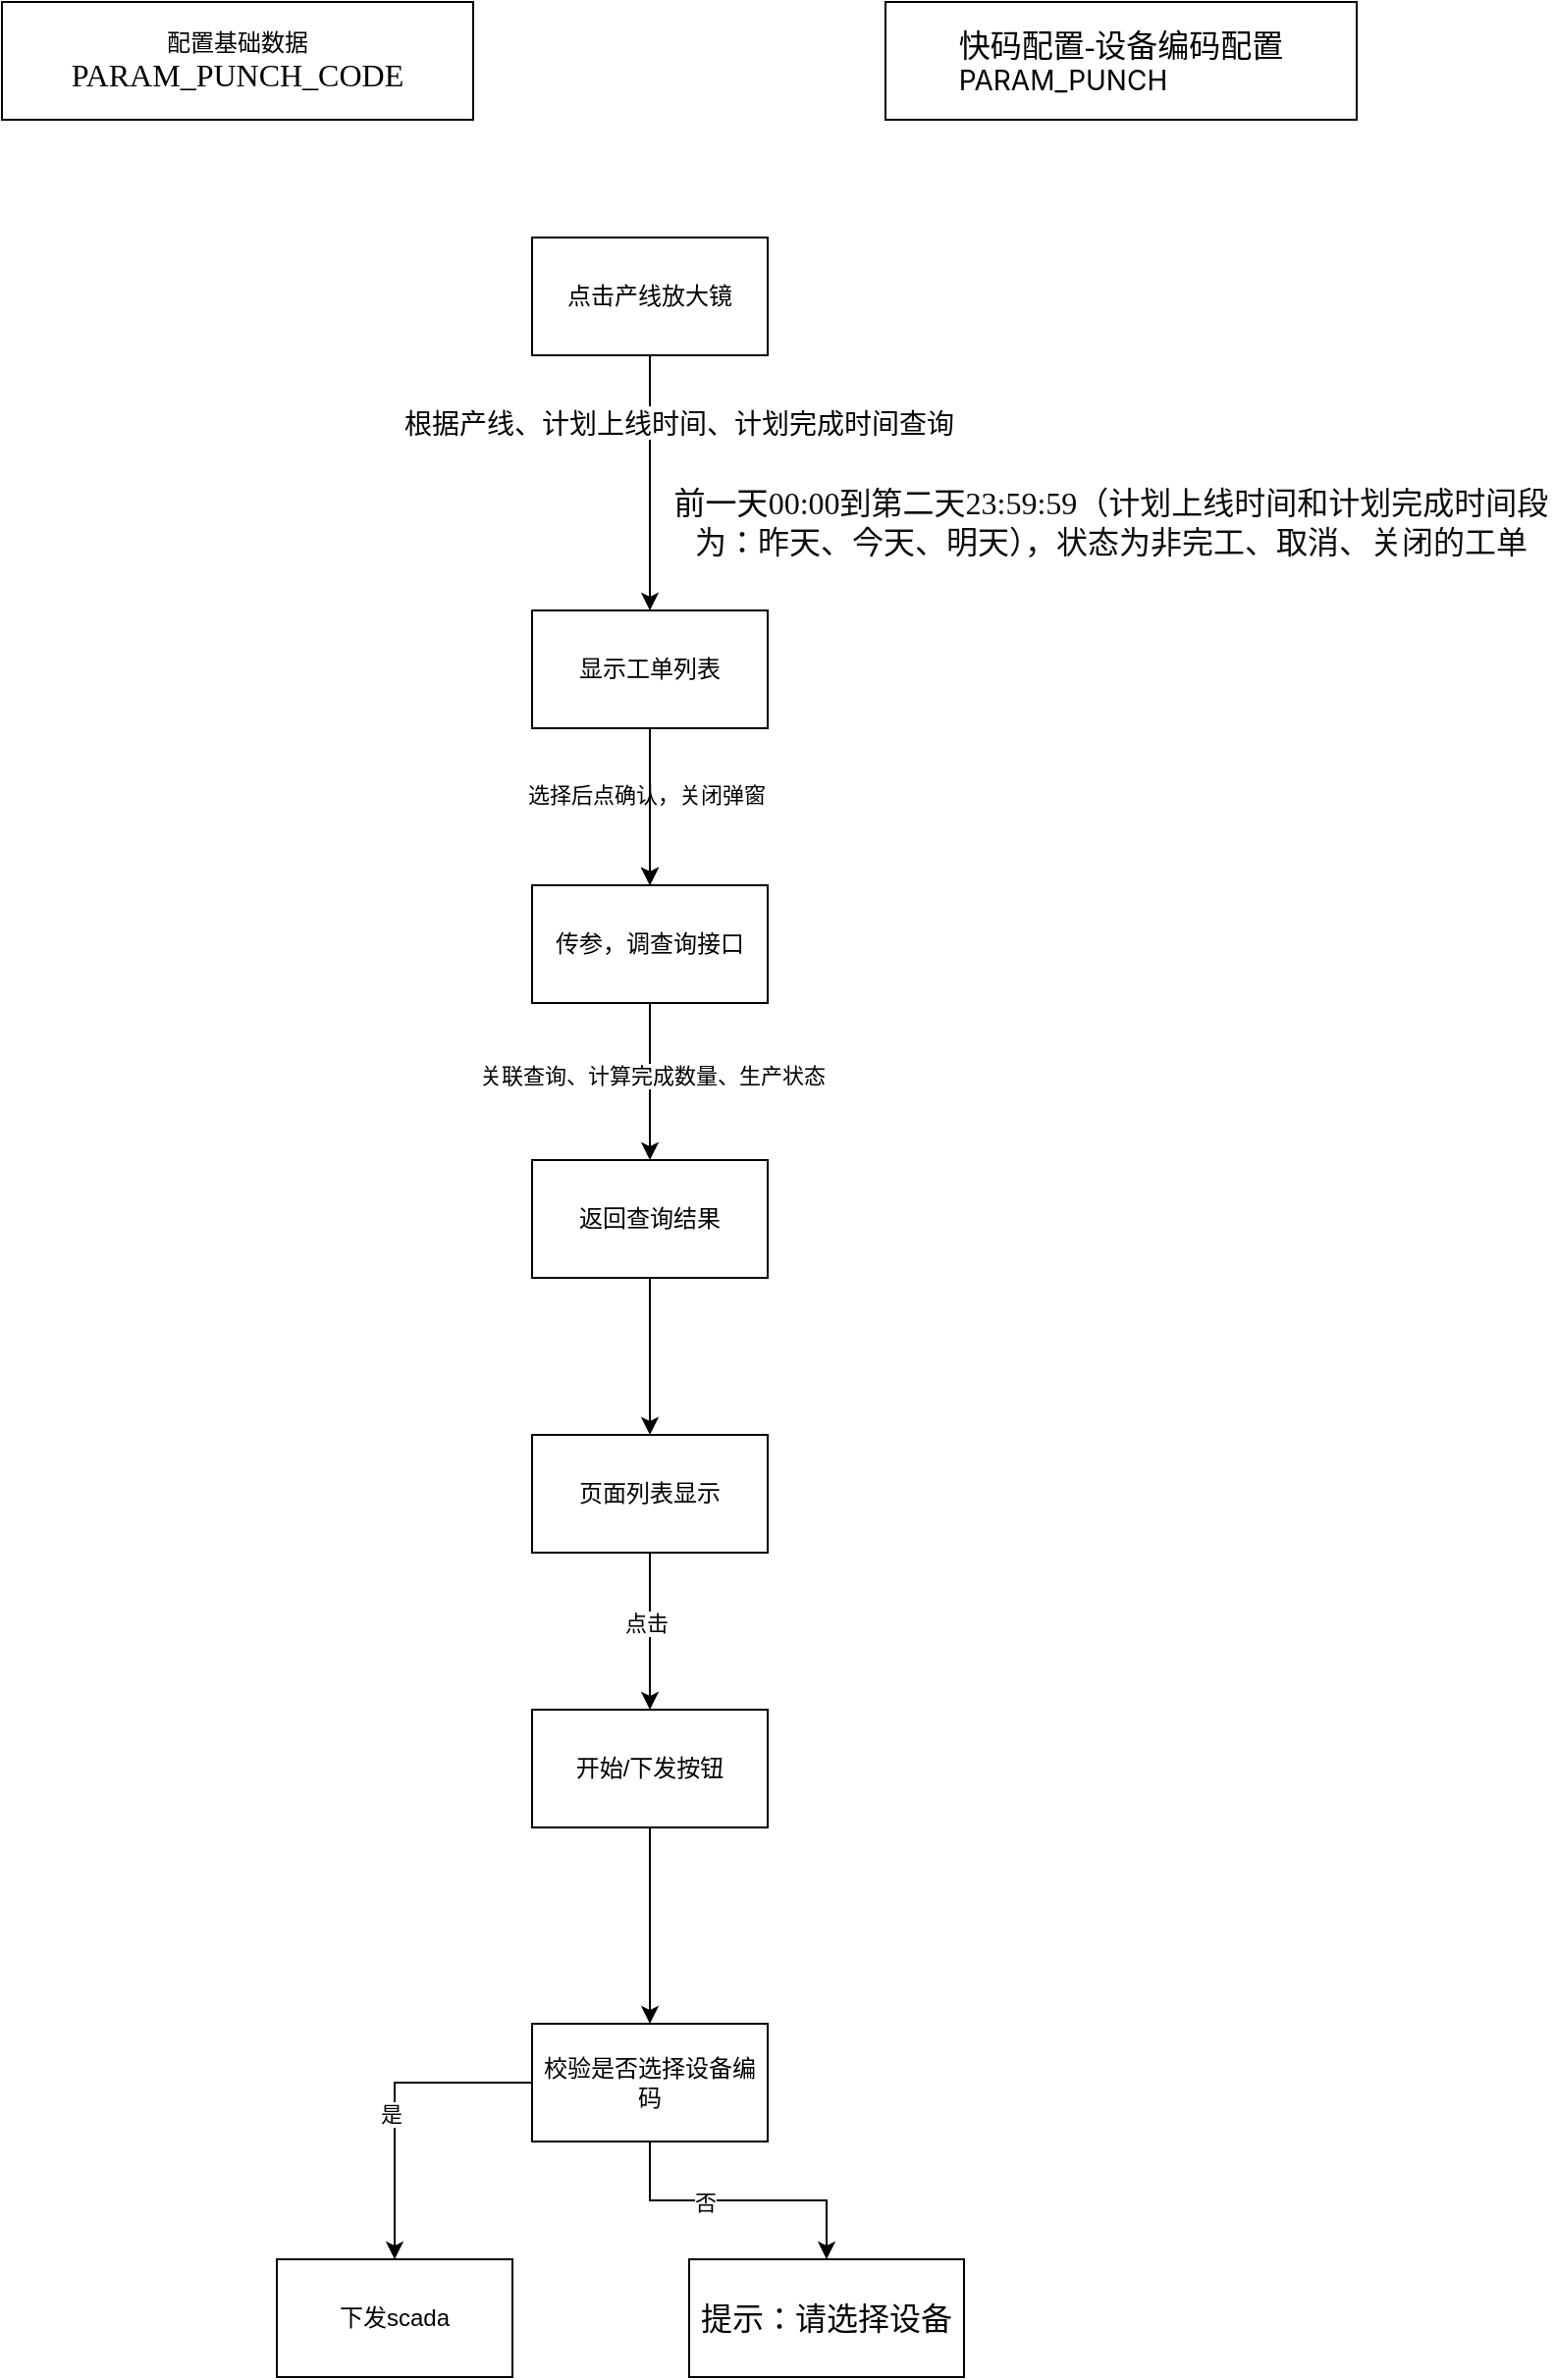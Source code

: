 <mxfile version="24.0.7" type="github">
  <diagram name="第 1 页" id="ejWgJgCK_KWAiwniCWpd">
    <mxGraphModel dx="1674" dy="746" grid="1" gridSize="10" guides="1" tooltips="1" connect="1" arrows="1" fold="1" page="1" pageScale="1" pageWidth="827" pageHeight="1169" math="0" shadow="0">
      <root>
        <mxCell id="0" />
        <mxCell id="1" parent="0" />
        <mxCell id="6YbMw3j_ZapsThEQf594-1" value="配置基础数据&lt;div&gt;&lt;span style=&quot;font-size:12.0pt;font-family:等线;mso-ascii-font-family:&lt;br/&gt;等线;mso-fareast-font-family:等线;mso-bidi-font-family:+mn-cs;mso-ascii-theme-font:&lt;br/&gt;minor-latin;mso-fareast-theme-font:minor-fareast;mso-bidi-theme-font:minor-bidi;&lt;br/&gt;color:#0D0D0D;mso-color-index:1;mso-font-kerning:12.0pt;language:en-US;&lt;br/&gt;mso-style-textfill-type:solid;mso-style-textfill-fill-themecolor:text1;&lt;br/&gt;mso-style-textfill-fill-color:#0D0D0D;mso-style-textfill-fill-alpha:100.0%;&lt;br/&gt;mso-style-textfill-fill-colortransforms:&amp;quot;lumm=95000 lumo=5000&amp;quot;&quot;&gt;PARAM_PUNCH_CODE&lt;/span&gt;&lt;br&gt;&lt;/div&gt;" style="rounded=0;whiteSpace=wrap;html=1;" vertex="1" parent="1">
          <mxGeometry x="40" y="30" width="240" height="60" as="geometry" />
        </mxCell>
        <mxCell id="6YbMw3j_ZapsThEQf594-4" value="&lt;div&gt;&lt;font style=&quot;text-align: left;&quot; face=&quot;等线&quot;&gt;&lt;span style=&quot;font-size: 16px;&quot;&gt;快码配置-设备编码配置&lt;/span&gt;&lt;/font&gt;&lt;div style=&quot;text-align: left;&quot;&gt;&lt;span style=&quot;font-family: -apple-system, BlinkMacSystemFont, &amp;quot;Segoe UI&amp;quot;, Roboto, Oxygen, Ubuntu, &amp;quot;Fira Sans&amp;quot;, &amp;quot;Droid Sans&amp;quot;, &amp;quot;Helvetica Neue&amp;quot;, sans-serif; font-size: 14px; background-color: rgb(255, 255, 255);&quot;&gt;PARAM_PUNCH&lt;/span&gt;&lt;/div&gt;&lt;/div&gt;" style="rounded=0;whiteSpace=wrap;html=1;" vertex="1" parent="1">
          <mxGeometry x="490" y="30" width="240" height="60" as="geometry" />
        </mxCell>
        <mxCell id="6YbMw3j_ZapsThEQf594-11" style="edgeStyle=orthogonalEdgeStyle;rounded=0;orthogonalLoop=1;jettySize=auto;html=1;" edge="1" parent="1" source="6YbMw3j_ZapsThEQf594-5" target="6YbMw3j_ZapsThEQf594-6">
          <mxGeometry relative="1" as="geometry" />
        </mxCell>
        <mxCell id="6YbMw3j_ZapsThEQf594-5" value="点击产线放大镜" style="rounded=0;whiteSpace=wrap;html=1;" vertex="1" parent="1">
          <mxGeometry x="310" y="150" width="120" height="60" as="geometry" />
        </mxCell>
        <mxCell id="6YbMw3j_ZapsThEQf594-15" value="" style="edgeStyle=orthogonalEdgeStyle;rounded=0;orthogonalLoop=1;jettySize=auto;html=1;" edge="1" parent="1" source="6YbMw3j_ZapsThEQf594-6">
          <mxGeometry relative="1" as="geometry">
            <mxPoint x="370" y="480" as="targetPoint" />
          </mxGeometry>
        </mxCell>
        <mxCell id="6YbMw3j_ZapsThEQf594-17" value="选择后点确认，关闭弹窗" style="edgeLabel;html=1;align=center;verticalAlign=middle;resizable=0;points=[];" vertex="1" connectable="0" parent="6YbMw3j_ZapsThEQf594-15">
          <mxGeometry x="-0.15" y="-2" relative="1" as="geometry">
            <mxPoint as="offset" />
          </mxGeometry>
        </mxCell>
        <mxCell id="6YbMw3j_ZapsThEQf594-19" value="" style="edgeStyle=orthogonalEdgeStyle;rounded=0;orthogonalLoop=1;jettySize=auto;html=1;" edge="1" parent="1" source="6YbMw3j_ZapsThEQf594-6" target="6YbMw3j_ZapsThEQf594-18">
          <mxGeometry relative="1" as="geometry" />
        </mxCell>
        <mxCell id="6YbMw3j_ZapsThEQf594-6" value="显示工单列表" style="whiteSpace=wrap;html=1;rounded=0;" vertex="1" parent="1">
          <mxGeometry x="310" y="340" width="120" height="60" as="geometry" />
        </mxCell>
        <mxCell id="6YbMw3j_ZapsThEQf594-13" value="&lt;span style=&quot;font-family: -apple-system, BlinkMacSystemFont, &amp;quot;Segoe UI&amp;quot;, Roboto, Oxygen, Ubuntu, &amp;quot;Fira Sans&amp;quot;, &amp;quot;Droid Sans&amp;quot;, &amp;quot;Helvetica Neue&amp;quot;, sans-serif; font-size: 14px; text-align: start; background-color: rgb(255, 255, 255);&quot;&gt;根据产线、计划上线时间、计划完成时间查询&lt;/span&gt;" style="text;html=1;align=center;verticalAlign=middle;whiteSpace=wrap;rounded=0;" vertex="1" parent="1">
          <mxGeometry x="230" y="230" width="310" height="30" as="geometry" />
        </mxCell>
        <mxCell id="6YbMw3j_ZapsThEQf594-21" value="" style="edgeStyle=orthogonalEdgeStyle;rounded=0;orthogonalLoop=1;jettySize=auto;html=1;" edge="1" parent="1" source="6YbMw3j_ZapsThEQf594-18" target="6YbMw3j_ZapsThEQf594-20">
          <mxGeometry relative="1" as="geometry" />
        </mxCell>
        <mxCell id="6YbMw3j_ZapsThEQf594-22" value="关联查询、计算完成数量、生产状态" style="edgeLabel;html=1;align=center;verticalAlign=middle;resizable=0;points=[];" vertex="1" connectable="0" parent="6YbMw3j_ZapsThEQf594-21">
          <mxGeometry x="-0.075" y="1" relative="1" as="geometry">
            <mxPoint as="offset" />
          </mxGeometry>
        </mxCell>
        <mxCell id="6YbMw3j_ZapsThEQf594-18" value="传参，调查询接口" style="whiteSpace=wrap;html=1;rounded=0;" vertex="1" parent="1">
          <mxGeometry x="310" y="480" width="120" height="60" as="geometry" />
        </mxCell>
        <mxCell id="6YbMw3j_ZapsThEQf594-24" value="" style="edgeStyle=orthogonalEdgeStyle;rounded=0;orthogonalLoop=1;jettySize=auto;html=1;" edge="1" parent="1" source="6YbMw3j_ZapsThEQf594-20" target="6YbMw3j_ZapsThEQf594-23">
          <mxGeometry relative="1" as="geometry" />
        </mxCell>
        <mxCell id="6YbMw3j_ZapsThEQf594-20" value="返回查询结果" style="whiteSpace=wrap;html=1;rounded=0;" vertex="1" parent="1">
          <mxGeometry x="310" y="620" width="120" height="60" as="geometry" />
        </mxCell>
        <mxCell id="6YbMw3j_ZapsThEQf594-26" value="" style="edgeStyle=orthogonalEdgeStyle;rounded=0;orthogonalLoop=1;jettySize=auto;html=1;" edge="1" parent="1" source="6YbMw3j_ZapsThEQf594-23" target="6YbMw3j_ZapsThEQf594-25">
          <mxGeometry relative="1" as="geometry" />
        </mxCell>
        <mxCell id="6YbMw3j_ZapsThEQf594-28" value="点击" style="edgeLabel;html=1;align=center;verticalAlign=middle;resizable=0;points=[];" vertex="1" connectable="0" parent="6YbMw3j_ZapsThEQf594-26">
          <mxGeometry x="-0.1" y="-2" relative="1" as="geometry">
            <mxPoint as="offset" />
          </mxGeometry>
        </mxCell>
        <mxCell id="6YbMw3j_ZapsThEQf594-23" value="页面列表显示" style="whiteSpace=wrap;html=1;rounded=0;" vertex="1" parent="1">
          <mxGeometry x="310" y="760" width="120" height="60" as="geometry" />
        </mxCell>
        <mxCell id="6YbMw3j_ZapsThEQf594-30" value="" style="edgeStyle=orthogonalEdgeStyle;rounded=0;orthogonalLoop=1;jettySize=auto;html=1;" edge="1" parent="1" source="6YbMw3j_ZapsThEQf594-25" target="6YbMw3j_ZapsThEQf594-29">
          <mxGeometry relative="1" as="geometry" />
        </mxCell>
        <mxCell id="6YbMw3j_ZapsThEQf594-25" value="开始/下发按钮" style="whiteSpace=wrap;html=1;rounded=0;" vertex="1" parent="1">
          <mxGeometry x="310" y="900" width="120" height="60" as="geometry" />
        </mxCell>
        <mxCell id="6YbMw3j_ZapsThEQf594-27" value="&lt;span style=&quot;font-size:12.0pt;font-family:等线;mso-ascii-font-family:&lt;br/&gt;等线;mso-fareast-font-family:等线;mso-bidi-font-family:+mn-cs;mso-ascii-theme-font:&lt;br/&gt;minor-latin;mso-fareast-theme-font:minor-fareast;mso-bidi-theme-font:minor-bidi;&lt;br/&gt;color:#0D0D0D;mso-color-index:1;mso-font-kerning:12.0pt;language:zh-CN;&lt;br/&gt;mso-style-textfill-type:solid;mso-style-textfill-fill-themecolor:text1;&lt;br/&gt;mso-style-textfill-fill-color:#0D0D0D;mso-style-textfill-fill-alpha:100.0%;&lt;br/&gt;mso-style-textfill-fill-colortransforms:&amp;quot;lumm=95000 lumo=5000&amp;quot;&quot;&gt;前一天&lt;/span&gt;&lt;span style=&quot;font-size:12.0pt;font-family:等线;mso-ascii-font-family:等线;mso-fareast-font-family:&lt;br/&gt;等线;mso-bidi-font-family:+mn-cs;mso-ascii-theme-font:minor-latin;mso-fareast-theme-font:&lt;br/&gt;minor-fareast;mso-bidi-theme-font:minor-bidi;color:#0D0D0D;mso-color-index:&lt;br/&gt;1;mso-font-kerning:12.0pt;language:en-US;mso-style-textfill-type:solid;&lt;br/&gt;mso-style-textfill-fill-themecolor:text1;mso-style-textfill-fill-color:#0D0D0D;&lt;br/&gt;mso-style-textfill-fill-alpha:100.0%;mso-style-textfill-fill-colortransforms:&lt;br/&gt;&amp;quot;lumm=95000 lumo=5000&amp;quot;&quot;&gt;00:00&lt;/span&gt;&lt;span style=&quot;font-size:12.0pt;font-family:&lt;br/&gt;等线;mso-ascii-font-family:等线;mso-fareast-font-family:等线;mso-bidi-font-family:&lt;br/&gt;+mn-cs;mso-ascii-theme-font:minor-latin;mso-fareast-theme-font:minor-fareast;&lt;br/&gt;mso-bidi-theme-font:minor-bidi;color:#0D0D0D;mso-color-index:1;mso-font-kerning:&lt;br/&gt;12.0pt;language:zh-CN;mso-style-textfill-type:solid;mso-style-textfill-fill-themecolor:&lt;br/&gt;text1;mso-style-textfill-fill-color:#0D0D0D;mso-style-textfill-fill-alpha:100.0%;&lt;br/&gt;mso-style-textfill-fill-colortransforms:&amp;quot;lumm=95000 lumo=5000&amp;quot;&quot;&gt;到第二天&lt;/span&gt;&lt;span style=&quot;font-size:12.0pt;font-family:等线;mso-ascii-font-family:等线;mso-fareast-font-family:&lt;br/&gt;等线;mso-bidi-font-family:+mn-cs;mso-ascii-theme-font:minor-latin;mso-fareast-theme-font:&lt;br/&gt;minor-fareast;mso-bidi-theme-font:minor-bidi;color:#0D0D0D;mso-color-index:&lt;br/&gt;1;mso-font-kerning:12.0pt;language:en-US;mso-style-textfill-type:solid;&lt;br/&gt;mso-style-textfill-fill-themecolor:text1;mso-style-textfill-fill-color:#0D0D0D;&lt;br/&gt;mso-style-textfill-fill-alpha:100.0%;mso-style-textfill-fill-colortransforms:&lt;br/&gt;&amp;quot;lumm=95000 lumo=5000&amp;quot;&quot;&gt;23:59:59&lt;/span&gt;&lt;span style=&quot;font-size:12.0pt;&lt;br/&gt;font-family:等线;mso-ascii-font-family:等线;mso-fareast-font-family:等线;mso-bidi-font-family:&lt;br/&gt;+mn-cs;mso-ascii-theme-font:minor-latin;mso-fareast-theme-font:minor-fareast;&lt;br/&gt;mso-bidi-theme-font:minor-bidi;color:#0D0D0D;mso-color-index:1;mso-font-kerning:&lt;br/&gt;12.0pt;language:zh-CN;mso-style-textfill-type:solid;mso-style-textfill-fill-themecolor:&lt;br/&gt;text1;mso-style-textfill-fill-color:#0D0D0D;mso-style-textfill-fill-alpha:100.0%;&lt;br/&gt;mso-style-textfill-fill-colortransforms:&amp;quot;lumm=95000 lumo=5000&amp;quot;&quot;&gt;（计划上线时间和计划完成时间段为：&lt;/span&gt;&lt;span style=&quot;font-size:12.0pt;font-family:等线;mso-ascii-font-family:等线;mso-fareast-font-family:&lt;br/&gt;等线;mso-bidi-font-family:+mn-cs;mso-ascii-theme-font:minor-latin;mso-fareast-theme-font:&lt;br/&gt;minor-fareast;mso-bidi-theme-font:minor-bidi;color:#0D0D0D;mso-color-index:&lt;br/&gt;1;mso-font-kerning:12.0pt;language:zh-CN;mso-style-textfill-type:solid;&lt;br/&gt;mso-style-textfill-fill-themecolor:text1;mso-style-textfill-fill-color:#0D0D0D;&lt;br/&gt;mso-style-textfill-fill-alpha:100.0%;mso-style-textfill-fill-colortransforms:&lt;br/&gt;&amp;quot;lumm=95000 lumo=5000&amp;quot;&quot;&gt;昨天、今天、明天&lt;/span&gt;&lt;span style=&quot;font-size:12.0pt;&lt;br/&gt;font-family:等线;mso-ascii-font-family:等线;mso-fareast-font-family:等线;mso-bidi-font-family:&lt;br/&gt;+mn-cs;mso-ascii-theme-font:minor-latin;mso-fareast-theme-font:minor-fareast;&lt;br/&gt;mso-bidi-theme-font:minor-bidi;color:#0D0D0D;mso-color-index:1;mso-font-kerning:&lt;br/&gt;12.0pt;language:zh-CN;mso-style-textfill-type:solid;mso-style-textfill-fill-themecolor:&lt;br/&gt;text1;mso-style-textfill-fill-color:#0D0D0D;mso-style-textfill-fill-alpha:100.0%;&lt;br/&gt;mso-style-textfill-fill-colortransforms:&amp;quot;lumm=95000 lumo=5000&amp;quot;&quot;&gt;），状态为非完工、取消、关闭的工单&lt;/span&gt;" style="text;html=1;align=center;verticalAlign=middle;whiteSpace=wrap;rounded=0;" vertex="1" parent="1">
          <mxGeometry x="380" y="280" width="450" height="30" as="geometry" />
        </mxCell>
        <mxCell id="6YbMw3j_ZapsThEQf594-32" value="" style="edgeStyle=orthogonalEdgeStyle;rounded=0;orthogonalLoop=1;jettySize=auto;html=1;" edge="1" parent="1" source="6YbMw3j_ZapsThEQf594-29" target="6YbMw3j_ZapsThEQf594-31">
          <mxGeometry relative="1" as="geometry" />
        </mxCell>
        <mxCell id="6YbMw3j_ZapsThEQf594-33" value="是" style="edgeLabel;html=1;align=center;verticalAlign=middle;resizable=0;points=[];" vertex="1" connectable="0" parent="6YbMw3j_ZapsThEQf594-32">
          <mxGeometry x="0.075" y="-2" relative="1" as="geometry">
            <mxPoint as="offset" />
          </mxGeometry>
        </mxCell>
        <mxCell id="6YbMw3j_ZapsThEQf594-35" value="" style="edgeStyle=orthogonalEdgeStyle;rounded=0;orthogonalLoop=1;jettySize=auto;html=1;" edge="1" parent="1" source="6YbMw3j_ZapsThEQf594-29" target="6YbMw3j_ZapsThEQf594-34">
          <mxGeometry relative="1" as="geometry" />
        </mxCell>
        <mxCell id="6YbMw3j_ZapsThEQf594-36" value="否" style="edgeLabel;html=1;align=center;verticalAlign=middle;resizable=0;points=[];" vertex="1" connectable="0" parent="6YbMw3j_ZapsThEQf594-35">
          <mxGeometry x="-0.225" y="-1" relative="1" as="geometry">
            <mxPoint as="offset" />
          </mxGeometry>
        </mxCell>
        <mxCell id="6YbMw3j_ZapsThEQf594-29" value="校验是否选择设备编码" style="whiteSpace=wrap;html=1;rounded=0;" vertex="1" parent="1">
          <mxGeometry x="310" y="1060" width="120" height="60" as="geometry" />
        </mxCell>
        <mxCell id="6YbMw3j_ZapsThEQf594-31" value="下发scada" style="whiteSpace=wrap;html=1;rounded=0;" vertex="1" parent="1">
          <mxGeometry x="180" y="1180" width="120" height="60" as="geometry" />
        </mxCell>
        <mxCell id="6YbMw3j_ZapsThEQf594-34" value="&lt;span style=&quot;font-size:12.0pt;font-family:等线;mso-ascii-font-family:&lt;br/&gt;等线;mso-fareast-font-family:等线;mso-bidi-font-family:+mn-cs;mso-ascii-theme-font:&lt;br/&gt;minor-latin;mso-fareast-theme-font:minor-fareast;mso-bidi-theme-font:minor-bidi;&lt;br/&gt;color:#0D0D0D;mso-color-index:1;mso-font-kerning:12.0pt;language:zh-CN;&lt;br/&gt;mso-style-textfill-type:solid;mso-style-textfill-fill-themecolor:text1;&lt;br/&gt;mso-style-textfill-fill-color:#0D0D0D;mso-style-textfill-fill-alpha:100.0%;&lt;br/&gt;mso-style-textfill-fill-colortransforms:&amp;quot;lumm=95000 lumo=5000&amp;quot;&quot;&gt;提示：请选择设备&lt;/span&gt;" style="whiteSpace=wrap;html=1;rounded=0;" vertex="1" parent="1">
          <mxGeometry x="390" y="1180" width="140" height="60" as="geometry" />
        </mxCell>
      </root>
    </mxGraphModel>
  </diagram>
</mxfile>
